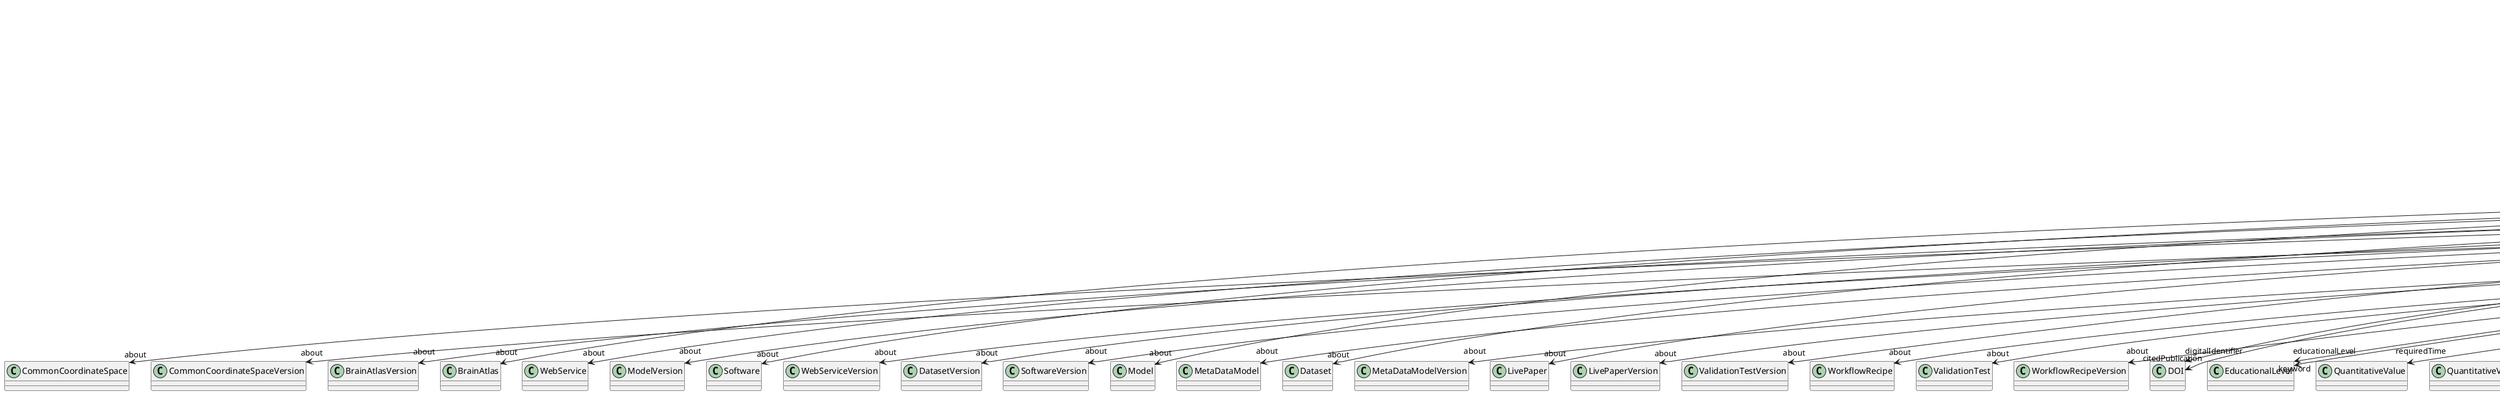@startuml
class LearningResource {
+about
+digitalIdentifier
+educationalLevel
+learningOutcome
+order
+prerequisite
+requiredTime
+topic
+type
+abstract
+author
+citedPublication
+copyright
+creationDate
+custodian
+editor
+funding
+IRI
+keyword
+license
+modificationDate
+name
+publicationDate
+publisher
+versionIdentifier

}
LearningResource -d-> "about" CommonCoordinateSpace
LearningResource -d-> "about" CommonCoordinateSpaceVersion
LearningResource -d-> "about" BrainAtlasVersion
LearningResource -d-> "about" BrainAtlas
LearningResource -d-> "about" WebService
LearningResource -d-> "about" ModelVersion
LearningResource -d-> "about" Software
LearningResource -d-> "about" WebServiceVersion
LearningResource -d-> "about" DatasetVersion
LearningResource -d-> "about" SoftwareVersion
LearningResource -d-> "about" Model
LearningResource -d-> "about" MetaDataModel
LearningResource -d-> "about" Dataset
LearningResource -d-> "about" MetaDataModelVersion
LearningResource -d-> "about" LivePaper
LearningResource -d-> "about" LivePaperVersion
LearningResource -d-> "about" ValidationTestVersion
LearningResource -d-> "about" WorkflowRecipe
LearningResource -d-> "about" ValidationTest
LearningResource -d-> "about" WorkflowRecipeVersion
LearningResource -d-> "digitalIdentifier" DOI
LearningResource -d-> "educationalLevel" EducationalLevel
LearningResource -d-> "requiredTime" QuantitativeValue
LearningResource -d-> "requiredTime" QuantitativeValueRange
LearningResource -d-> "type" LearningResourceType
LearningResource -d-> "author" Consortium
LearningResource -d-> "author" Organization
LearningResource -d-> "author" Person
LearningResource -d-> "citedPublication" DOI
LearningResource -d-> "citedPublication" ISBN
LearningResource -d-> "copyright" Copyright
LearningResource -d-> "custodian" Consortium
LearningResource -d-> "custodian" Organization
LearningResource -d-> "custodian" Person
LearningResource -d-> "editor" Person
LearningResource -d-> "funding" Funding
LearningResource -d-> "keyword" ExperimentalApproach
LearningResource -d-> "keyword" OpticalStimulusType
LearningResource -d-> "keyword" OrganismSubstance
LearningResource -d-> "keyword" AnatomicalIdentificationType
LearningResource -d-> "keyword" EthicsAssessment
LearningResource -d-> "keyword" ProductAccessibility
LearningResource -d-> "keyword" AgeCategory
LearningResource -d-> "keyword" QualitativeOverlap
LearningResource -d-> "keyword" SemanticDataType
LearningResource -d-> "keyword" ElectricalStimulusType
LearningResource -d-> "keyword" CranialWindowReinforcementType
LearningResource -d-> "keyword" SubcellularEntity
LearningResource -d-> "keyword" AuditoryStimulusType
LearningResource -d-> "keyword" TissueSampleType
LearningResource -d-> "keyword" OlfactoryStimulusType
LearningResource -d-> "keyword" DiseaseModel
LearningResource -d-> "keyword" ContributionType
LearningResource -d-> "keyword" AtlasType
LearningResource -d-> "keyword" MeasuredSignalType
LearningResource -d-> "keyword" ActionStatusType
LearningResource -d-> "keyword" Disease
LearningResource -d-> "keyword" Service
LearningResource -d-> "keyword" AnatomicalAxesOrientation
LearningResource -d-> "keyword" Species
LearningResource -d-> "keyword" TypeOfUncertainty
LearningResource -d-> "keyword" Laterality
LearningResource -d-> "keyword" CranialWindowConstructionType
LearningResource -d-> "keyword" OperatingDevice
LearningResource -d-> "keyword" ModelScope
LearningResource -d-> "keyword" UBERONParcellation
LearningResource -d-> "keyword" PatchClampVariation
LearningResource -d-> "keyword" BreedingType
LearningResource -d-> "keyword" Language
LearningResource -d-> "keyword" SoftwareApplicationCategory
LearningResource -d-> "keyword" MeasuredQuantity
LearningResource -d-> "keyword" BiologicalOrder
LearningResource -d-> "keyword" MetaDataModelType
LearningResource -d-> "keyword" Terminology
LearningResource -d-> "keyword" DeviceType
LearningResource -d-> "keyword" CriteriaQualityType
LearningResource -d-> "keyword" AnatomicalPlane
LearningResource -d-> "keyword" BiologicalProcess
LearningResource -d-> "keyword" CellType
LearningResource -d-> "keyword" OrganismSystem
LearningResource -d-> "keyword" PreparationType
LearningResource -d-> "keyword" LearningResourceType
LearningResource -d-> "keyword" StimulationApproach
LearningResource -d-> "keyword" Organ
LearningResource -d-> "keyword" DifferenceMeasure
LearningResource -d-> "keyword" SetupType
LearningResource -d-> "keyword" GeneticStrainType
LearningResource -d-> "keyword" CellCultureType
LearningResource -d-> "keyword" Handedness
LearningResource -d-> "keyword" MolecularEntity
LearningResource -d-> "keyword" OperatingSystem
LearningResource -d-> "keyword" FileBundleGrouping
LearningResource -d-> "keyword" ModelAbstractionLevel
LearningResource -d-> "keyword" FileRepositoryType
LearningResource -d-> "keyword" FileUsageRole
LearningResource -d-> "keyword" BiologicalSex
LearningResource -d-> "keyword" SoftwareFeature
LearningResource -d-> "keyword" TissueSampleAttribute
LearningResource -d-> "keyword" GustatoryStimulusType
LearningResource -d-> "keyword" ProgrammingLanguage
LearningResource -d-> "keyword" StimulationTechnique
LearningResource -d-> "keyword" Technique
LearningResource -d-> "keyword" DataType
LearningResource -d-> "keyword" AnalysisTechnique
LearningResource -d-> "keyword" Colormap
LearningResource -d-> "keyword" AnnotationType
LearningResource -d-> "keyword" SubjectAttribute
LearningResource -d-> "keyword" VisualStimulusType
LearningResource -d-> "keyword" UnitOfMeasurement
LearningResource -d-> "keyword" ChemicalMixtureType
LearningResource -d-> "keyword" TactileStimulusType
LearningResource -d-> "keyword" TermSuggestion
LearningResource -d-> "keyword" AnnotationCriteriaType
LearningResource -d-> "keyword" EducationalLevel
LearningResource -d-> "license" License
LearningResource -d-> "publisher" Consortium
LearningResource -d-> "publisher" Organization
LearningResource -d-> "publisher" Person

@enduml
